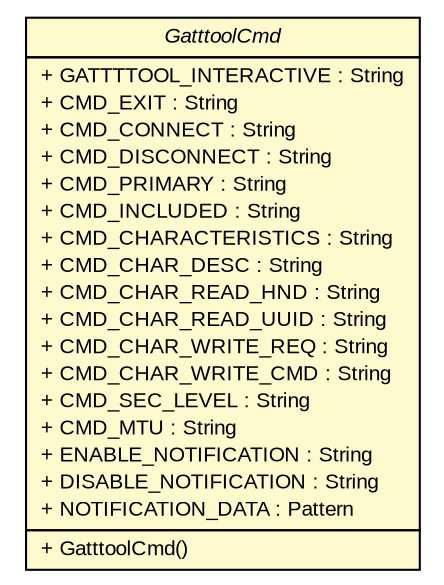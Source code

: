 #!/usr/local/bin/dot
#
# Class diagram 
# Generated by UMLGraph version R5_6 (http://www.umlgraph.org/)
#

digraph G {
	edge [fontname="arial",fontsize=10,labelfontname="arial",labelfontsize=10];
	node [fontname="arial",fontsize=10,shape=plaintext];
	nodesep=0.25;
	ranksep=0.5;
	// de.fhg.fit.biomos.sensorplatform.util.GatttoolCmd
	c1055 [label=<<table title="de.fhg.fit.biomos.sensorplatform.util.GatttoolCmd" border="0" cellborder="1" cellspacing="0" cellpadding="2" port="p" bgcolor="lemonChiffon" href="./GatttoolCmd.html">
		<tr><td><table border="0" cellspacing="0" cellpadding="1">
<tr><td align="center" balign="center"><font face="arial italic"> GatttoolCmd </font></td></tr>
		</table></td></tr>
		<tr><td><table border="0" cellspacing="0" cellpadding="1">
<tr><td align="left" balign="left"> + GATTTTOOL_INTERACTIVE : String </td></tr>
<tr><td align="left" balign="left"> + CMD_EXIT : String </td></tr>
<tr><td align="left" balign="left"> + CMD_CONNECT : String </td></tr>
<tr><td align="left" balign="left"> + CMD_DISCONNECT : String </td></tr>
<tr><td align="left" balign="left"> + CMD_PRIMARY : String </td></tr>
<tr><td align="left" balign="left"> + CMD_INCLUDED : String </td></tr>
<tr><td align="left" balign="left"> + CMD_CHARACTERISTICS : String </td></tr>
<tr><td align="left" balign="left"> + CMD_CHAR_DESC : String </td></tr>
<tr><td align="left" balign="left"> + CMD_CHAR_READ_HND : String </td></tr>
<tr><td align="left" balign="left"> + CMD_CHAR_READ_UUID : String </td></tr>
<tr><td align="left" balign="left"> + CMD_CHAR_WRITE_REQ : String </td></tr>
<tr><td align="left" balign="left"> + CMD_CHAR_WRITE_CMD : String </td></tr>
<tr><td align="left" balign="left"> + CMD_SEC_LEVEL : String </td></tr>
<tr><td align="left" balign="left"> + CMD_MTU : String </td></tr>
<tr><td align="left" balign="left"> + ENABLE_NOTIFICATION : String </td></tr>
<tr><td align="left" balign="left"> + DISABLE_NOTIFICATION : String </td></tr>
<tr><td align="left" balign="left"> + NOTIFICATION_DATA : Pattern </td></tr>
		</table></td></tr>
		<tr><td><table border="0" cellspacing="0" cellpadding="1">
<tr><td align="left" balign="left"> + GatttoolCmd() </td></tr>
		</table></td></tr>
		</table>>, URL="./GatttoolCmd.html", fontname="arial", fontcolor="black", fontsize=10.0];
}

